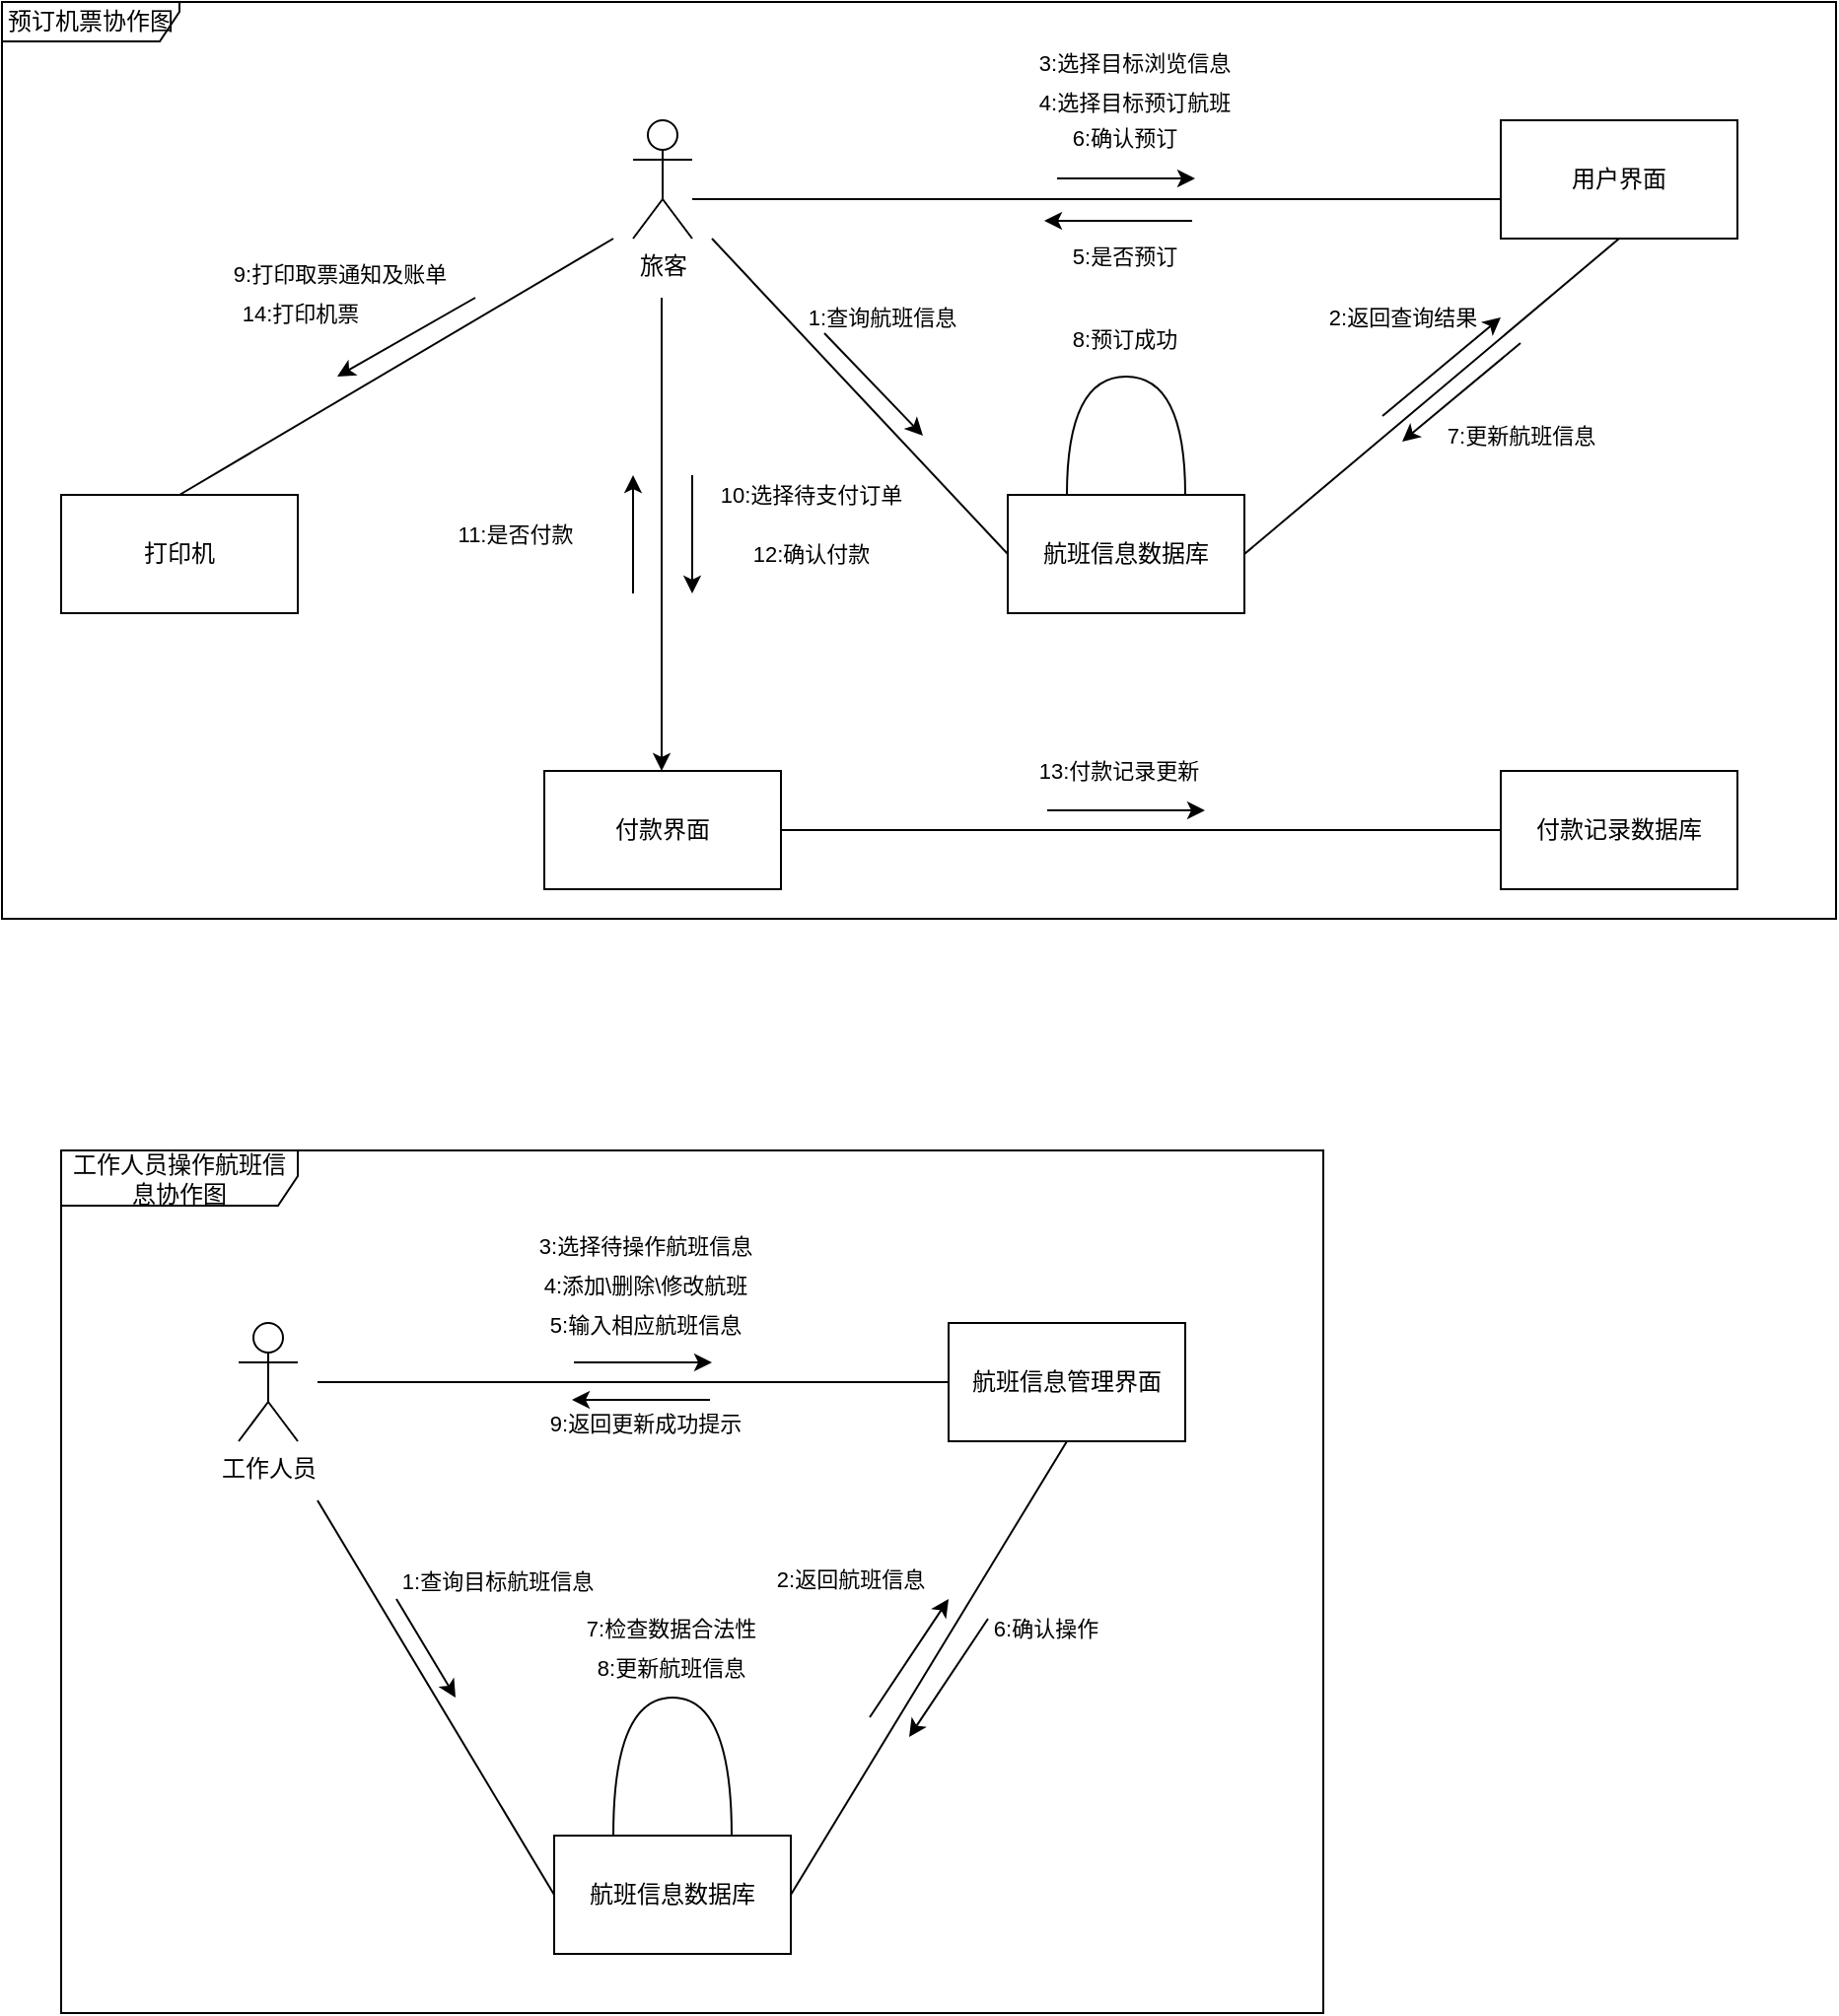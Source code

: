 <mxfile version="21.1.4" type="device">
  <diagram id="C5RBs43oDa-KdzZeNtuy" name="Page-1">
    <mxGraphModel dx="1326" dy="555" grid="1" gridSize="10" guides="1" tooltips="1" connect="1" arrows="0" fold="1" page="0" pageScale="1" pageWidth="827" pageHeight="1169" math="0" shadow="0">
      <root>
        <mxCell id="WIyWlLk6GJQsqaUBKTNV-0" />
        <mxCell id="WIyWlLk6GJQsqaUBKTNV-1" parent="WIyWlLk6GJQsqaUBKTNV-0" />
        <mxCell id="6blrjmbeXU1xEp7FSPAX-42" value="预订机票协作图" style="shape=umlFrame;whiteSpace=wrap;html=1;rounded=1;shadow=0;comic=0;labelBackgroundColor=none;strokeWidth=1;fontFamily=Verdana;fontSize=12;align=center;width=90;height=20;" vertex="1" parent="WIyWlLk6GJQsqaUBKTNV-1">
          <mxGeometry x="-230" y="60" width="930" height="465" as="geometry" />
        </mxCell>
        <mxCell id="6blrjmbeXU1xEp7FSPAX-6" style="rounded=0;orthogonalLoop=1;jettySize=auto;html=1;entryX=0;entryY=0.5;entryDx=0;entryDy=0;endArrow=none;endFill=0;" edge="1" parent="WIyWlLk6GJQsqaUBKTNV-1" target="6blrjmbeXU1xEp7FSPAX-2">
          <mxGeometry relative="1" as="geometry">
            <mxPoint x="130" y="180" as="sourcePoint" />
          </mxGeometry>
        </mxCell>
        <mxCell id="6blrjmbeXU1xEp7FSPAX-7" value="1:查询航班信息" style="edgeLabel;html=1;align=center;verticalAlign=middle;resizable=0;points=[];rotation=0;" vertex="1" connectable="0" parent="6blrjmbeXU1xEp7FSPAX-6">
          <mxGeometry x="-0.118" y="-2" relative="1" as="geometry">
            <mxPoint x="21" y="-32" as="offset" />
          </mxGeometry>
        </mxCell>
        <mxCell id="6blrjmbeXU1xEp7FSPAX-26" style="rounded=0;orthogonalLoop=1;jettySize=auto;html=1;entryX=0.5;entryY=0;entryDx=0;entryDy=0;endArrow=none;endFill=0;" edge="1" parent="WIyWlLk6GJQsqaUBKTNV-1" target="6blrjmbeXU1xEp7FSPAX-5">
          <mxGeometry relative="1" as="geometry">
            <mxPoint x="80" y="180" as="sourcePoint" />
          </mxGeometry>
        </mxCell>
        <mxCell id="6blrjmbeXU1xEp7FSPAX-0" value="旅客" style="shape=umlActor;verticalLabelPosition=bottom;verticalAlign=top;html=1;outlineConnect=0;" vertex="1" parent="WIyWlLk6GJQsqaUBKTNV-1">
          <mxGeometry x="90" y="120" width="30" height="60" as="geometry" />
        </mxCell>
        <mxCell id="6blrjmbeXU1xEp7FSPAX-1" value="用户界面" style="rounded=0;whiteSpace=wrap;html=1;" vertex="1" parent="WIyWlLk6GJQsqaUBKTNV-1">
          <mxGeometry x="530" y="120" width="120" height="60" as="geometry" />
        </mxCell>
        <mxCell id="6blrjmbeXU1xEp7FSPAX-10" style="rounded=0;orthogonalLoop=1;jettySize=auto;html=1;exitX=1;exitY=0.5;exitDx=0;exitDy=0;entryX=0.5;entryY=1;entryDx=0;entryDy=0;endArrow=none;endFill=0;" edge="1" parent="WIyWlLk6GJQsqaUBKTNV-1" source="6blrjmbeXU1xEp7FSPAX-2" target="6blrjmbeXU1xEp7FSPAX-1">
          <mxGeometry relative="1" as="geometry" />
        </mxCell>
        <mxCell id="6blrjmbeXU1xEp7FSPAX-2" value="航班信息数据库" style="rounded=0;whiteSpace=wrap;html=1;" vertex="1" parent="WIyWlLk6GJQsqaUBKTNV-1">
          <mxGeometry x="280" y="310" width="120" height="60" as="geometry" />
        </mxCell>
        <mxCell id="6blrjmbeXU1xEp7FSPAX-38" style="edgeStyle=orthogonalEdgeStyle;rounded=0;orthogonalLoop=1;jettySize=auto;html=1;exitX=1;exitY=0.5;exitDx=0;exitDy=0;endArrow=none;endFill=0;" edge="1" parent="WIyWlLk6GJQsqaUBKTNV-1" source="6blrjmbeXU1xEp7FSPAX-3" target="6blrjmbeXU1xEp7FSPAX-4">
          <mxGeometry relative="1" as="geometry" />
        </mxCell>
        <mxCell id="6blrjmbeXU1xEp7FSPAX-3" value="付款界面" style="rounded=0;whiteSpace=wrap;html=1;" vertex="1" parent="WIyWlLk6GJQsqaUBKTNV-1">
          <mxGeometry x="45" y="450" width="120" height="60" as="geometry" />
        </mxCell>
        <mxCell id="6blrjmbeXU1xEp7FSPAX-4" value="付款记录数据库" style="rounded=0;whiteSpace=wrap;html=1;" vertex="1" parent="WIyWlLk6GJQsqaUBKTNV-1">
          <mxGeometry x="530" y="450" width="120" height="60" as="geometry" />
        </mxCell>
        <mxCell id="6blrjmbeXU1xEp7FSPAX-5" value="打印机" style="rounded=0;whiteSpace=wrap;html=1;" vertex="1" parent="WIyWlLk6GJQsqaUBKTNV-1">
          <mxGeometry x="-200" y="310" width="120" height="60" as="geometry" />
        </mxCell>
        <mxCell id="6blrjmbeXU1xEp7FSPAX-9" value="" style="endArrow=classic;html=1;rounded=0;" edge="1" parent="WIyWlLk6GJQsqaUBKTNV-1">
          <mxGeometry width="50" height="50" relative="1" as="geometry">
            <mxPoint x="187" y="228" as="sourcePoint" />
            <mxPoint x="237" y="280" as="targetPoint" />
          </mxGeometry>
        </mxCell>
        <mxCell id="6blrjmbeXU1xEp7FSPAX-11" value="" style="endArrow=classic;html=1;rounded=0;" edge="1" parent="WIyWlLk6GJQsqaUBKTNV-1">
          <mxGeometry width="50" height="50" relative="1" as="geometry">
            <mxPoint x="470" y="270" as="sourcePoint" />
            <mxPoint x="530" y="220" as="targetPoint" />
          </mxGeometry>
        </mxCell>
        <mxCell id="6blrjmbeXU1xEp7FSPAX-12" value="2:返回查询结果" style="edgeLabel;html=1;align=center;verticalAlign=middle;resizable=0;points=[];rotation=0;" vertex="1" connectable="0" parent="WIyWlLk6GJQsqaUBKTNV-1">
          <mxGeometry x="479.996" y="220.005" as="geometry" />
        </mxCell>
        <mxCell id="6blrjmbeXU1xEp7FSPAX-13" value="" style="endArrow=none;html=1;rounded=0;endFill=0;" edge="1" parent="WIyWlLk6GJQsqaUBKTNV-1">
          <mxGeometry width="50" height="50" relative="1" as="geometry">
            <mxPoint x="120" y="160" as="sourcePoint" />
            <mxPoint x="530" y="160" as="targetPoint" />
          </mxGeometry>
        </mxCell>
        <mxCell id="6blrjmbeXU1xEp7FSPAX-15" value="" style="endArrow=classic;html=1;rounded=0;" edge="1" parent="WIyWlLk6GJQsqaUBKTNV-1">
          <mxGeometry width="50" height="50" relative="1" as="geometry">
            <mxPoint x="305" y="149.5" as="sourcePoint" />
            <mxPoint x="375" y="149.5" as="targetPoint" />
          </mxGeometry>
        </mxCell>
        <mxCell id="6blrjmbeXU1xEp7FSPAX-16" value="3:选择目标浏览信息" style="edgeLabel;html=1;align=center;verticalAlign=middle;resizable=0;points=[];rotation=0;" vertex="1" connectable="0" parent="WIyWlLk6GJQsqaUBKTNV-1">
          <mxGeometry x="344.996" y="93.005" as="geometry">
            <mxPoint x="-1" y="-2" as="offset" />
          </mxGeometry>
        </mxCell>
        <mxCell id="6blrjmbeXU1xEp7FSPAX-17" value="4:选择目标预订航班" style="edgeLabel;html=1;align=center;verticalAlign=middle;resizable=0;points=[];rotation=0;" vertex="1" connectable="0" parent="WIyWlLk6GJQsqaUBKTNV-1">
          <mxGeometry x="339.996" y="110.005" as="geometry">
            <mxPoint x="4" y="1" as="offset" />
          </mxGeometry>
        </mxCell>
        <mxCell id="6blrjmbeXU1xEp7FSPAX-18" value="6:确认预订" style="edgeLabel;html=1;align=center;verticalAlign=middle;resizable=0;points=[];rotation=0;" vertex="1" connectable="0" parent="WIyWlLk6GJQsqaUBKTNV-1">
          <mxGeometry x="335.996" y="120.005" as="geometry">
            <mxPoint x="3" y="9" as="offset" />
          </mxGeometry>
        </mxCell>
        <mxCell id="6blrjmbeXU1xEp7FSPAX-19" value="" style="endArrow=classic;html=1;rounded=0;" edge="1" parent="WIyWlLk6GJQsqaUBKTNV-1">
          <mxGeometry width="50" height="50" relative="1" as="geometry">
            <mxPoint x="373.5" y="171" as="sourcePoint" />
            <mxPoint x="298.5" y="171" as="targetPoint" />
          </mxGeometry>
        </mxCell>
        <mxCell id="6blrjmbeXU1xEp7FSPAX-20" value="5:是否预订" style="edgeLabel;html=1;align=center;verticalAlign=middle;resizable=0;points=[];rotation=0;" vertex="1" connectable="0" parent="WIyWlLk6GJQsqaUBKTNV-1">
          <mxGeometry x="335.996" y="180.005" as="geometry">
            <mxPoint x="3" y="9" as="offset" />
          </mxGeometry>
        </mxCell>
        <mxCell id="6blrjmbeXU1xEp7FSPAX-21" value="" style="endArrow=none;html=1;rounded=0;startArrow=classic;startFill=1;endFill=0;" edge="1" parent="WIyWlLk6GJQsqaUBKTNV-1">
          <mxGeometry width="50" height="50" relative="1" as="geometry">
            <mxPoint x="480" y="283" as="sourcePoint" />
            <mxPoint x="540" y="233" as="targetPoint" />
          </mxGeometry>
        </mxCell>
        <mxCell id="6blrjmbeXU1xEp7FSPAX-22" value="7:更新航班信息" style="edgeLabel;html=1;align=center;verticalAlign=middle;resizable=0;points=[];rotation=0;" vertex="1" connectable="0" parent="WIyWlLk6GJQsqaUBKTNV-1">
          <mxGeometry x="539.996" y="280.005" as="geometry" />
        </mxCell>
        <mxCell id="6blrjmbeXU1xEp7FSPAX-23" style="edgeStyle=orthogonalEdgeStyle;rounded=0;orthogonalLoop=1;jettySize=auto;html=1;exitX=0.25;exitY=0;exitDx=0;exitDy=0;entryX=0.75;entryY=0;entryDx=0;entryDy=0;endArrow=none;endFill=0;curved=1;" edge="1" parent="WIyWlLk6GJQsqaUBKTNV-1" source="6blrjmbeXU1xEp7FSPAX-2" target="6blrjmbeXU1xEp7FSPAX-2">
          <mxGeometry relative="1" as="geometry">
            <Array as="points">
              <mxPoint x="310" y="250" />
              <mxPoint x="370" y="250" />
            </Array>
          </mxGeometry>
        </mxCell>
        <mxCell id="6blrjmbeXU1xEp7FSPAX-25" value="8:预订成功" style="edgeLabel;html=1;align=center;verticalAlign=middle;resizable=0;points=[];rotation=0;" vertex="1" connectable="0" parent="WIyWlLk6GJQsqaUBKTNV-1">
          <mxGeometry x="349.996" y="180.005" as="geometry">
            <mxPoint x="-11" y="51" as="offset" />
          </mxGeometry>
        </mxCell>
        <mxCell id="6blrjmbeXU1xEp7FSPAX-27" value="" style="endArrow=none;html=1;rounded=0;endFill=0;startArrow=classic;startFill=1;" edge="1" parent="WIyWlLk6GJQsqaUBKTNV-1">
          <mxGeometry width="50" height="50" relative="1" as="geometry">
            <mxPoint x="-60" y="250" as="sourcePoint" />
            <mxPoint x="10" y="210" as="targetPoint" />
          </mxGeometry>
        </mxCell>
        <mxCell id="6blrjmbeXU1xEp7FSPAX-28" value="9:打印取票通知及账单" style="edgeLabel;html=1;align=center;verticalAlign=middle;resizable=0;points=[];rotation=0;" vertex="1" connectable="0" parent="WIyWlLk6GJQsqaUBKTNV-1">
          <mxGeometry x="-59.997" y="190.003" as="geometry">
            <mxPoint x="1" y="8" as="offset" />
          </mxGeometry>
        </mxCell>
        <mxCell id="6blrjmbeXU1xEp7FSPAX-32" value="" style="endArrow=classic;html=1;rounded=0;" edge="1" parent="WIyWlLk6GJQsqaUBKTNV-1">
          <mxGeometry width="50" height="50" relative="1" as="geometry">
            <mxPoint x="104.5" y="210" as="sourcePoint" />
            <mxPoint x="104.5" y="450" as="targetPoint" />
          </mxGeometry>
        </mxCell>
        <mxCell id="6blrjmbeXU1xEp7FSPAX-33" value="" style="endArrow=classic;html=1;rounded=0;" edge="1" parent="WIyWlLk6GJQsqaUBKTNV-1">
          <mxGeometry width="50" height="50" relative="1" as="geometry">
            <mxPoint x="120" y="300" as="sourcePoint" />
            <mxPoint x="120" y="360" as="targetPoint" />
          </mxGeometry>
        </mxCell>
        <mxCell id="6blrjmbeXU1xEp7FSPAX-34" value="10:选择待支付订单" style="edgeLabel;html=1;align=center;verticalAlign=middle;resizable=0;points=[];rotation=0;" vertex="1" connectable="0" parent="WIyWlLk6GJQsqaUBKTNV-1">
          <mxGeometry x="180.003" y="310.003" as="geometry" />
        </mxCell>
        <mxCell id="6blrjmbeXU1xEp7FSPAX-35" value="" style="endArrow=none;html=1;rounded=0;startArrow=classic;startFill=1;endFill=0;" edge="1" parent="WIyWlLk6GJQsqaUBKTNV-1">
          <mxGeometry width="50" height="50" relative="1" as="geometry">
            <mxPoint x="90" y="300" as="sourcePoint" />
            <mxPoint x="90" y="360" as="targetPoint" />
          </mxGeometry>
        </mxCell>
        <mxCell id="6blrjmbeXU1xEp7FSPAX-36" value="11:是否付款" style="edgeLabel;html=1;align=center;verticalAlign=middle;resizable=0;points=[];rotation=0;" vertex="1" connectable="0" parent="WIyWlLk6GJQsqaUBKTNV-1">
          <mxGeometry x="30.003" y="330.003" as="geometry" />
        </mxCell>
        <mxCell id="6blrjmbeXU1xEp7FSPAX-37" value="12:确认付款" style="edgeLabel;html=1;align=center;verticalAlign=middle;resizable=0;points=[];rotation=0;" vertex="1" connectable="0" parent="WIyWlLk6GJQsqaUBKTNV-1">
          <mxGeometry x="180.003" y="340.003" as="geometry" />
        </mxCell>
        <mxCell id="6blrjmbeXU1xEp7FSPAX-39" value="13:付款记录更新" style="edgeLabel;html=1;align=center;verticalAlign=middle;resizable=0;points=[];rotation=0;" vertex="1" connectable="0" parent="WIyWlLk6GJQsqaUBKTNV-1">
          <mxGeometry x="335.993" y="450.003" as="geometry" />
        </mxCell>
        <mxCell id="6blrjmbeXU1xEp7FSPAX-40" value="" style="endArrow=classic;html=1;rounded=0;" edge="1" parent="WIyWlLk6GJQsqaUBKTNV-1">
          <mxGeometry width="50" height="50" relative="1" as="geometry">
            <mxPoint x="300" y="470" as="sourcePoint" />
            <mxPoint x="380" y="470" as="targetPoint" />
          </mxGeometry>
        </mxCell>
        <mxCell id="6blrjmbeXU1xEp7FSPAX-41" value="14:打印机票" style="edgeLabel;html=1;align=center;verticalAlign=middle;resizable=0;points=[];rotation=0;" vertex="1" connectable="0" parent="WIyWlLk6GJQsqaUBKTNV-1">
          <mxGeometry x="-79.997" y="210.003" as="geometry">
            <mxPoint x="1" y="8" as="offset" />
          </mxGeometry>
        </mxCell>
        <mxCell id="6blrjmbeXU1xEp7FSPAX-43" value="工作人员" style="shape=umlActor;verticalLabelPosition=bottom;verticalAlign=top;html=1;outlineConnect=0;" vertex="1" parent="WIyWlLk6GJQsqaUBKTNV-1">
          <mxGeometry x="-110" y="730" width="30" height="60" as="geometry" />
        </mxCell>
        <mxCell id="6blrjmbeXU1xEp7FSPAX-50" style="rounded=0;orthogonalLoop=1;jettySize=auto;html=1;exitX=0.5;exitY=1;exitDx=0;exitDy=0;entryX=1;entryY=0.5;entryDx=0;entryDy=0;endArrow=none;endFill=0;" edge="1" parent="WIyWlLk6GJQsqaUBKTNV-1" source="6blrjmbeXU1xEp7FSPAX-44" target="6blrjmbeXU1xEp7FSPAX-45">
          <mxGeometry relative="1" as="geometry" />
        </mxCell>
        <mxCell id="6blrjmbeXU1xEp7FSPAX-44" value="航班信息管理界面" style="rounded=0;whiteSpace=wrap;html=1;" vertex="1" parent="WIyWlLk6GJQsqaUBKTNV-1">
          <mxGeometry x="250" y="730" width="120" height="60" as="geometry" />
        </mxCell>
        <mxCell id="6blrjmbeXU1xEp7FSPAX-45" value="航班信息数据库" style="rounded=0;whiteSpace=wrap;html=1;" vertex="1" parent="WIyWlLk6GJQsqaUBKTNV-1">
          <mxGeometry x="50" y="990" width="120" height="60" as="geometry" />
        </mxCell>
        <mxCell id="6blrjmbeXU1xEp7FSPAX-46" value="" style="endArrow=none;html=1;rounded=0;entryX=0;entryY=0.5;entryDx=0;entryDy=0;endFill=0;" edge="1" parent="WIyWlLk6GJQsqaUBKTNV-1" target="6blrjmbeXU1xEp7FSPAX-45">
          <mxGeometry width="50" height="50" relative="1" as="geometry">
            <mxPoint x="-70" y="820" as="sourcePoint" />
            <mxPoint x="-20" y="710" as="targetPoint" />
          </mxGeometry>
        </mxCell>
        <mxCell id="6blrjmbeXU1xEp7FSPAX-47" value="" style="endArrow=classic;html=1;rounded=0;" edge="1" parent="WIyWlLk6GJQsqaUBKTNV-1">
          <mxGeometry width="50" height="50" relative="1" as="geometry">
            <mxPoint x="60" y="750" as="sourcePoint" />
            <mxPoint x="130" y="750" as="targetPoint" />
          </mxGeometry>
        </mxCell>
        <mxCell id="6blrjmbeXU1xEp7FSPAX-48" value="1:查询目标航班信息" style="edgeLabel;html=1;align=center;verticalAlign=middle;resizable=0;points=[];rotation=0;" vertex="1" connectable="0" parent="WIyWlLk6GJQsqaUBKTNV-1">
          <mxGeometry x="30.003" y="860.003" as="geometry">
            <mxPoint x="-9" y="1" as="offset" />
          </mxGeometry>
        </mxCell>
        <mxCell id="6blrjmbeXU1xEp7FSPAX-51" value="" style="endArrow=classic;html=1;rounded=0;" edge="1" parent="WIyWlLk6GJQsqaUBKTNV-1">
          <mxGeometry width="50" height="50" relative="1" as="geometry">
            <mxPoint x="-30" y="870" as="sourcePoint" />
            <mxPoint y="920" as="targetPoint" />
          </mxGeometry>
        </mxCell>
        <mxCell id="6blrjmbeXU1xEp7FSPAX-52" value="" style="endArrow=none;html=1;rounded=0;entryX=0;entryY=0.5;entryDx=0;entryDy=0;endFill=0;" edge="1" parent="WIyWlLk6GJQsqaUBKTNV-1" target="6blrjmbeXU1xEp7FSPAX-44">
          <mxGeometry width="50" height="50" relative="1" as="geometry">
            <mxPoint x="-70" y="760" as="sourcePoint" />
            <mxPoint x="60" y="1030" as="targetPoint" />
          </mxGeometry>
        </mxCell>
        <mxCell id="6blrjmbeXU1xEp7FSPAX-53" value="" style="endArrow=none;html=1;rounded=0;startArrow=classic;startFill=1;endFill=0;" edge="1" parent="WIyWlLk6GJQsqaUBKTNV-1">
          <mxGeometry width="50" height="50" relative="1" as="geometry">
            <mxPoint x="230" y="940" as="sourcePoint" />
            <mxPoint x="270" y="880" as="targetPoint" />
          </mxGeometry>
        </mxCell>
        <mxCell id="6blrjmbeXU1xEp7FSPAX-54" value="6:确认操作" style="edgeLabel;html=1;align=center;verticalAlign=middle;resizable=0;points=[];rotation=0;" vertex="1" connectable="0" parent="WIyWlLk6GJQsqaUBKTNV-1">
          <mxGeometry x="300.003" y="900.003" as="geometry">
            <mxPoint x="-1" y="-15" as="offset" />
          </mxGeometry>
        </mxCell>
        <mxCell id="6blrjmbeXU1xEp7FSPAX-55" value="3:选择待操作航班信息" style="edgeLabel;html=1;align=center;verticalAlign=middle;resizable=0;points=[];rotation=0;" vertex="1" connectable="0" parent="WIyWlLk6GJQsqaUBKTNV-1">
          <mxGeometry x="105.003" y="690.003" as="geometry">
            <mxPoint x="-9" y="1" as="offset" />
          </mxGeometry>
        </mxCell>
        <mxCell id="6blrjmbeXU1xEp7FSPAX-56" value="4:添加\删除\修改航班" style="edgeLabel;html=1;align=center;verticalAlign=middle;resizable=0;points=[];rotation=0;" vertex="1" connectable="0" parent="WIyWlLk6GJQsqaUBKTNV-1">
          <mxGeometry x="105.003" y="710.003" as="geometry">
            <mxPoint x="-9" y="1" as="offset" />
          </mxGeometry>
        </mxCell>
        <mxCell id="6blrjmbeXU1xEp7FSPAX-57" value="5:输入相应航班信息" style="edgeLabel;html=1;align=center;verticalAlign=middle;resizable=0;points=[];rotation=0;" vertex="1" connectable="0" parent="WIyWlLk6GJQsqaUBKTNV-1">
          <mxGeometry x="105.003" y="730.003" as="geometry">
            <mxPoint x="-9" y="1" as="offset" />
          </mxGeometry>
        </mxCell>
        <mxCell id="6blrjmbeXU1xEp7FSPAX-58" value="" style="endArrow=classic;html=1;rounded=0;startArrow=none;startFill=0;endFill=1;" edge="1" parent="WIyWlLk6GJQsqaUBKTNV-1">
          <mxGeometry width="50" height="50" relative="1" as="geometry">
            <mxPoint x="210" y="930" as="sourcePoint" />
            <mxPoint x="250" y="870" as="targetPoint" />
          </mxGeometry>
        </mxCell>
        <mxCell id="6blrjmbeXU1xEp7FSPAX-59" value="2:返回航班信息" style="edgeLabel;html=1;align=center;verticalAlign=middle;resizable=0;points=[];rotation=0;" vertex="1" connectable="0" parent="WIyWlLk6GJQsqaUBKTNV-1">
          <mxGeometry x="201.003" y="875.003" as="geometry">
            <mxPoint x="-1" y="-15" as="offset" />
          </mxGeometry>
        </mxCell>
        <mxCell id="6blrjmbeXU1xEp7FSPAX-60" style="edgeStyle=orthogonalEdgeStyle;rounded=0;orthogonalLoop=1;jettySize=auto;html=1;exitX=0.25;exitY=0;exitDx=0;exitDy=0;entryX=0.75;entryY=0;entryDx=0;entryDy=0;curved=1;endArrow=none;endFill=0;" edge="1" parent="WIyWlLk6GJQsqaUBKTNV-1" source="6blrjmbeXU1xEp7FSPAX-45" target="6blrjmbeXU1xEp7FSPAX-45">
          <mxGeometry relative="1" as="geometry">
            <Array as="points">
              <mxPoint x="80" y="920" />
              <mxPoint x="140" y="920" />
            </Array>
          </mxGeometry>
        </mxCell>
        <mxCell id="6blrjmbeXU1xEp7FSPAX-61" value="7:检查数据合法性" style="edgeLabel;html=1;align=center;verticalAlign=middle;resizable=0;points=[];rotation=0;" vertex="1" connectable="0" parent="WIyWlLk6GJQsqaUBKTNV-1">
          <mxGeometry x="110.003" y="900.003" as="geometry">
            <mxPoint x="-1" y="-15" as="offset" />
          </mxGeometry>
        </mxCell>
        <mxCell id="6blrjmbeXU1xEp7FSPAX-62" value="8:更新航班信息" style="edgeLabel;html=1;align=center;verticalAlign=middle;resizable=0;points=[];rotation=0;" vertex="1" connectable="0" parent="WIyWlLk6GJQsqaUBKTNV-1">
          <mxGeometry x="110.003" y="920.003" as="geometry">
            <mxPoint x="-1" y="-15" as="offset" />
          </mxGeometry>
        </mxCell>
        <mxCell id="6blrjmbeXU1xEp7FSPAX-63" value="" style="endArrow=none;html=1;rounded=0;startArrow=classic;startFill=1;endFill=0;" edge="1" parent="WIyWlLk6GJQsqaUBKTNV-1">
          <mxGeometry width="50" height="50" relative="1" as="geometry">
            <mxPoint x="59" y="769" as="sourcePoint" />
            <mxPoint x="129" y="769" as="targetPoint" />
          </mxGeometry>
        </mxCell>
        <mxCell id="6blrjmbeXU1xEp7FSPAX-64" value="9:返回更新成功提示" style="edgeLabel;html=1;align=center;verticalAlign=middle;resizable=0;points=[];rotation=0;" vertex="1" connectable="0" parent="WIyWlLk6GJQsqaUBKTNV-1">
          <mxGeometry x="105.003" y="780.003" as="geometry">
            <mxPoint x="-9" y="1" as="offset" />
          </mxGeometry>
        </mxCell>
        <mxCell id="6blrjmbeXU1xEp7FSPAX-65" value="工作人员操作航班信息协作图" style="shape=umlFrame;whiteSpace=wrap;html=1;rounded=1;shadow=0;comic=0;labelBackgroundColor=none;strokeWidth=1;fontFamily=Verdana;fontSize=12;align=center;width=120;height=28;" vertex="1" parent="WIyWlLk6GJQsqaUBKTNV-1">
          <mxGeometry x="-200" y="642.5" width="640" height="437.5" as="geometry" />
        </mxCell>
      </root>
    </mxGraphModel>
  </diagram>
</mxfile>
